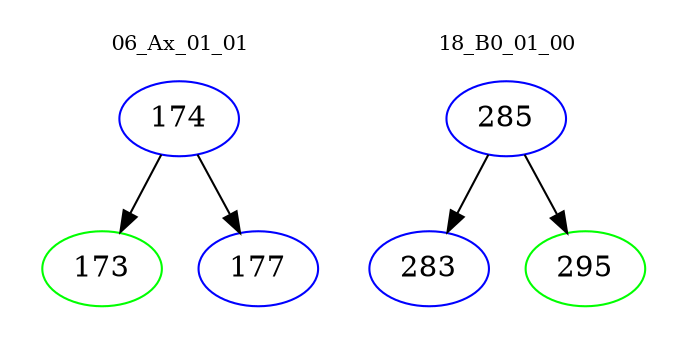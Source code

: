 digraph{
subgraph cluster_0 {
color = white
label = "06_Ax_01_01";
fontsize=10;
T0_174 [label="174", color="blue"]
T0_174 -> T0_173 [color="black"]
T0_173 [label="173", color="green"]
T0_174 -> T0_177 [color="black"]
T0_177 [label="177", color="blue"]
}
subgraph cluster_1 {
color = white
label = "18_B0_01_00";
fontsize=10;
T1_285 [label="285", color="blue"]
T1_285 -> T1_283 [color="black"]
T1_283 [label="283", color="blue"]
T1_285 -> T1_295 [color="black"]
T1_295 [label="295", color="green"]
}
}

